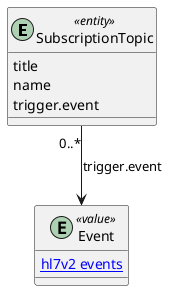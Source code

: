 @startuml

entity SubscriptionTopic <<entity>> {
title
name
trigger.event
}


entity Event <<value>> {
[[https://terminology.hl7.org/6.0.2/ValueSet-v2-0003.html hl7v2 events]]
}

SubscriptionTopic "0..*" --> Event : trigger.event

@enduml

